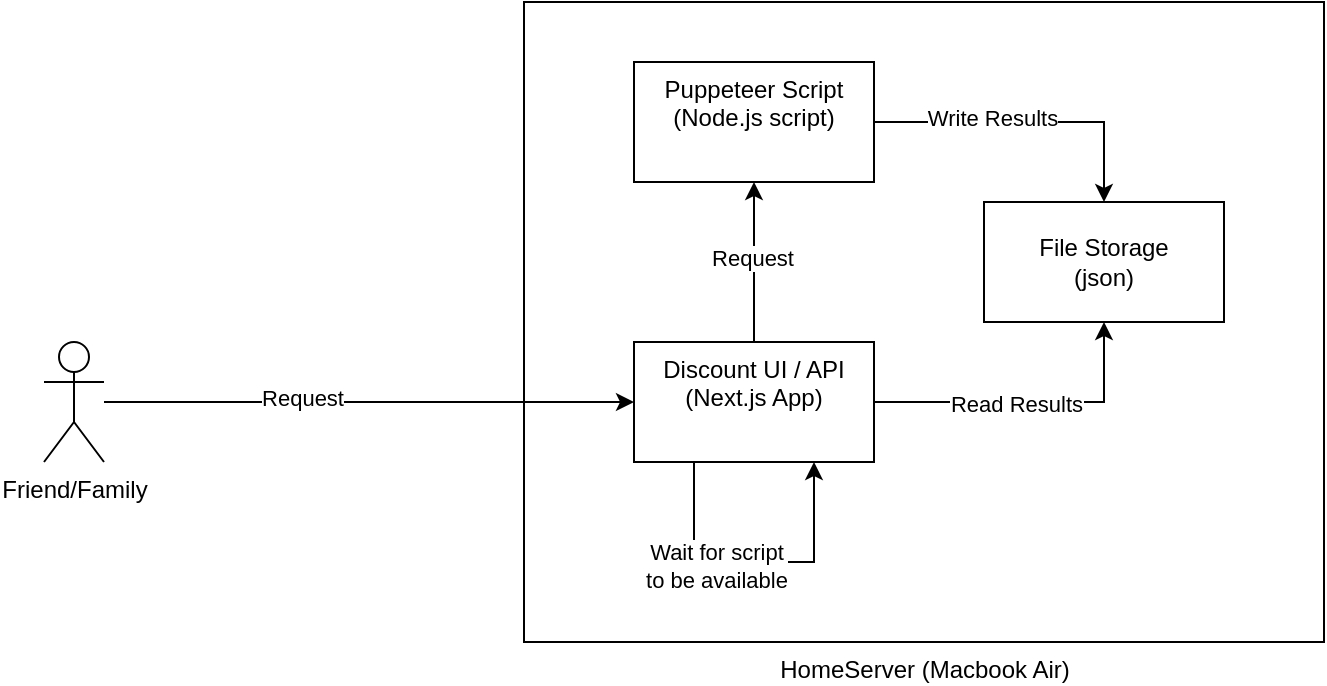 <mxfile version="24.0.4" type="github">
  <diagram name="Page-1" id="sD5DYnBOD3UTOwqR2s8F">
    <mxGraphModel dx="909" dy="586" grid="1" gridSize="10" guides="1" tooltips="1" connect="1" arrows="1" fold="1" page="1" pageScale="1" pageWidth="850" pageHeight="1100" math="0" shadow="0">
      <root>
        <mxCell id="0" />
        <mxCell id="1" parent="0" />
        <mxCell id="hRgvW1VdnbkD_4P9PYJD-17" value="HomeServer (Macbook Air)" style="verticalLabelPosition=bottom;verticalAlign=top;html=1;shape=mxgraph.basic.rect;fillColor2=none;strokeWidth=1;size=20;indent=5;fillColor=none;horizontal=1;" vertex="1" parent="1">
          <mxGeometry x="340" y="140" width="400" height="320" as="geometry" />
        </mxCell>
        <mxCell id="hRgvW1VdnbkD_4P9PYJD-10" value="" style="edgeStyle=orthogonalEdgeStyle;rounded=0;orthogonalLoop=1;jettySize=auto;html=1;" edge="1" parent="1" source="hRgvW1VdnbkD_4P9PYJD-2" target="hRgvW1VdnbkD_4P9PYJD-9">
          <mxGeometry relative="1" as="geometry" />
        </mxCell>
        <mxCell id="hRgvW1VdnbkD_4P9PYJD-13" value="Request" style="edgeLabel;html=1;align=center;verticalAlign=middle;resizable=0;points=[];" vertex="1" connectable="0" parent="hRgvW1VdnbkD_4P9PYJD-10">
          <mxGeometry x="-0.256" y="2" relative="1" as="geometry">
            <mxPoint as="offset" />
          </mxGeometry>
        </mxCell>
        <mxCell id="hRgvW1VdnbkD_4P9PYJD-2" value="Friend/Family" style="shape=umlActor;verticalLabelPosition=bottom;verticalAlign=top;html=1;outlineConnect=0;" vertex="1" parent="1">
          <mxGeometry x="100" y="310" width="30" height="60" as="geometry" />
        </mxCell>
        <mxCell id="hRgvW1VdnbkD_4P9PYJD-12" value="" style="edgeStyle=orthogonalEdgeStyle;rounded=0;orthogonalLoop=1;jettySize=auto;html=1;" edge="1" parent="1" source="hRgvW1VdnbkD_4P9PYJD-9" target="hRgvW1VdnbkD_4P9PYJD-11">
          <mxGeometry relative="1" as="geometry" />
        </mxCell>
        <mxCell id="hRgvW1VdnbkD_4P9PYJD-29" value="Request" style="edgeLabel;html=1;align=center;verticalAlign=middle;resizable=0;points=[];" vertex="1" connectable="0" parent="hRgvW1VdnbkD_4P9PYJD-12">
          <mxGeometry x="0.067" y="1" relative="1" as="geometry">
            <mxPoint as="offset" />
          </mxGeometry>
        </mxCell>
        <mxCell id="hRgvW1VdnbkD_4P9PYJD-20" value="" style="edgeStyle=orthogonalEdgeStyle;rounded=0;orthogonalLoop=1;jettySize=auto;html=1;entryX=0.5;entryY=1;entryDx=0;entryDy=0;" edge="1" parent="1" source="hRgvW1VdnbkD_4P9PYJD-9" target="hRgvW1VdnbkD_4P9PYJD-18">
          <mxGeometry relative="1" as="geometry" />
        </mxCell>
        <mxCell id="hRgvW1VdnbkD_4P9PYJD-23" value="Read Results" style="edgeLabel;html=1;align=center;verticalAlign=middle;resizable=0;points=[];" vertex="1" connectable="0" parent="hRgvW1VdnbkD_4P9PYJD-20">
          <mxGeometry x="-0.093" y="-1" relative="1" as="geometry">
            <mxPoint as="offset" />
          </mxGeometry>
        </mxCell>
        <mxCell id="hRgvW1VdnbkD_4P9PYJD-9" value="Discount UI / API&lt;div&gt;(Next.js App)&lt;/div&gt;" style="whiteSpace=wrap;html=1;verticalAlign=top;" vertex="1" parent="1">
          <mxGeometry x="395" y="310" width="120" height="60" as="geometry" />
        </mxCell>
        <mxCell id="hRgvW1VdnbkD_4P9PYJD-21" style="edgeStyle=orthogonalEdgeStyle;rounded=0;orthogonalLoop=1;jettySize=auto;html=1;entryX=0.5;entryY=0;entryDx=0;entryDy=0;" edge="1" parent="1" source="hRgvW1VdnbkD_4P9PYJD-11" target="hRgvW1VdnbkD_4P9PYJD-18">
          <mxGeometry relative="1" as="geometry" />
        </mxCell>
        <mxCell id="hRgvW1VdnbkD_4P9PYJD-22" value="Write Results" style="edgeLabel;html=1;align=center;verticalAlign=middle;resizable=0;points=[];" vertex="1" connectable="0" parent="hRgvW1VdnbkD_4P9PYJD-21">
          <mxGeometry x="-0.241" y="2" relative="1" as="geometry">
            <mxPoint as="offset" />
          </mxGeometry>
        </mxCell>
        <mxCell id="hRgvW1VdnbkD_4P9PYJD-11" value="Puppeteer Script&lt;br&gt;(Node.js script)" style="whiteSpace=wrap;html=1;verticalAlign=top;" vertex="1" parent="1">
          <mxGeometry x="395" y="170" width="120" height="60" as="geometry" />
        </mxCell>
        <mxCell id="hRgvW1VdnbkD_4P9PYJD-18" value="File Storage&lt;br&gt;(json)" style="rounded=0;whiteSpace=wrap;html=1;" vertex="1" parent="1">
          <mxGeometry x="570" y="240" width="120" height="60" as="geometry" />
        </mxCell>
        <mxCell id="hRgvW1VdnbkD_4P9PYJD-27" style="edgeStyle=orthogonalEdgeStyle;rounded=0;orthogonalLoop=1;jettySize=auto;html=1;entryX=0.75;entryY=1;entryDx=0;entryDy=0;exitX=0.25;exitY=1;exitDx=0;exitDy=0;" edge="1" parent="1" source="hRgvW1VdnbkD_4P9PYJD-9" target="hRgvW1VdnbkD_4P9PYJD-9">
          <mxGeometry relative="1" as="geometry">
            <Array as="points">
              <mxPoint x="425" y="420" />
              <mxPoint x="485" y="420" />
            </Array>
          </mxGeometry>
        </mxCell>
        <mxCell id="hRgvW1VdnbkD_4P9PYJD-28" value="Wait for script&lt;div&gt;to be available&lt;/div&gt;" style="edgeLabel;html=1;align=center;verticalAlign=middle;resizable=0;points=[];" vertex="1" connectable="0" parent="hRgvW1VdnbkD_4P9PYJD-27">
          <mxGeometry x="-0.24" y="-2" relative="1" as="geometry">
            <mxPoint as="offset" />
          </mxGeometry>
        </mxCell>
      </root>
    </mxGraphModel>
  </diagram>
</mxfile>
